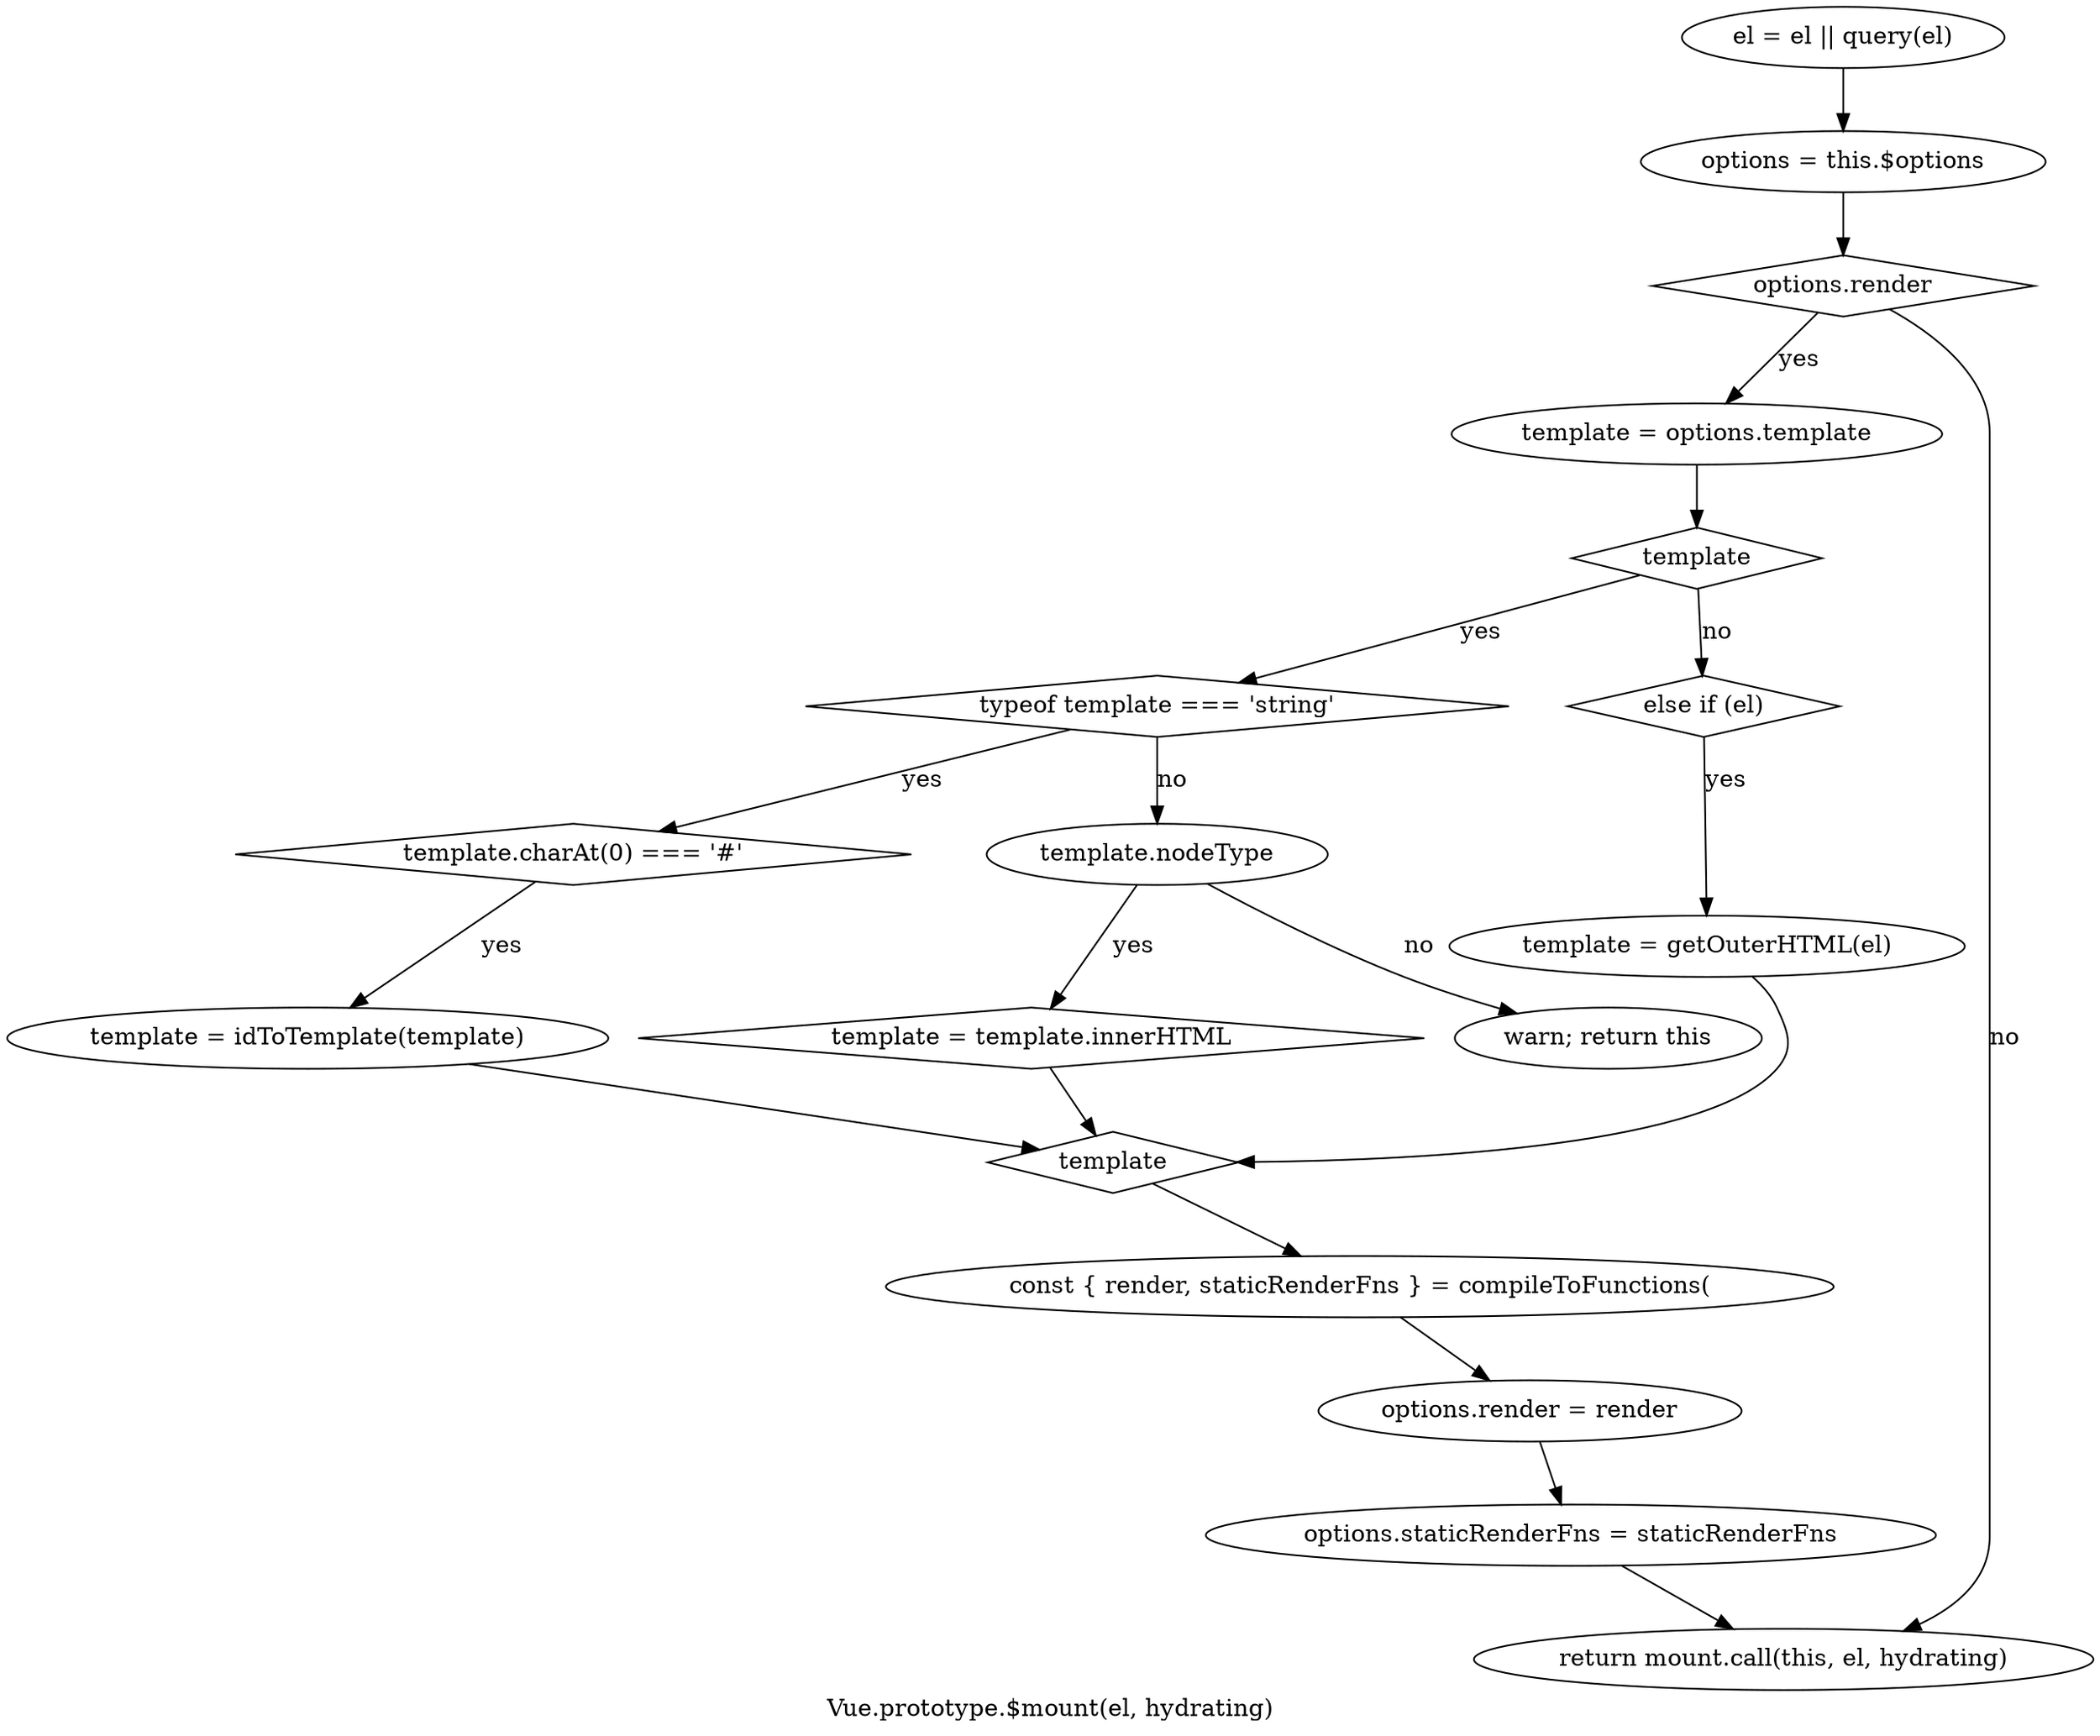 digraph G {
    label="Vue.prototype.$mount(el, hydrating)"

    resetEl [
        label="el = el || query(el)"
    ]

    getOptions [
        label="options = this.$options"
    ]

    resetEl -> getOptions

    renderExist [
        label="options.render"
        shape=diamond
    ]

    getOptions -> renderExist

    getTemplate [
        label="template = options.template"
    ]
    renderExist -> getTemplate [label="yes"]

    templateExist [
        label="template"
        shape=diamond
    ]
    getTemplate -> templateExist
    templateIsString [
        label="typeof template === 'string'"
        shape=diamond
    ]
    templateExist -> templateIsString [label="yes"]
    templateStartIsByChar [
        label="template.charAt(0) === '#'"
        shape=diamond
    ]
    templateIsString -> templateStartIsByChar [label="yes"]
    resetTemp [
        label="template = idToTemplate(template)"
    ]
    templateStartIsByChar -> resetTemp [label="yes"]

    tempIsNode [
        label="template.nodeType"
    ]
    resetTempIsInner [
        label="template = template.innerHTML"
        shape=diamond
    ]
    templateIsString -> tempIsNode [label="no"]
    tempIsNode -> resetTempIsInner [label="yes"]

    warn [
        label="warn; return this"
    ]
    tempIsNode -> warn [label="no"]

    elExist [
        label="else if (el)"
        shape=diamond
    ]
    resetTempIsOut [
        label="template = getOuterHTML(el)"
    ]
    templateExist -> elExist [label="no"]
    elExist -> resetTempIsOut [label="yes"]

    templateExist1 [
        label="template"
        shape=diamond
    ]

    resetTemp -> templateExist1
    resetTempIsInner -> templateExist1
    resetTempIsOut -> templateExist1

    getRenderAndFunc [
        label="const { render, staticRenderFns } = compileToFunctions("
    ]

    templateExist1 -> getRenderAndFunc

    setRender [
        label="options.render = render"
    ]
    setStaticRenderFns [
        label="options.staticRenderFns = staticRenderFns"
    ]

    getRenderAndFunc -> setRender
    setRender -> setStaticRenderFns

    renderExist -> returnValue [label="no"]

    returnValue [
        label="return mount.call(this, el, hydrating)"
    ]
    setStaticRenderFns -> returnValue
}